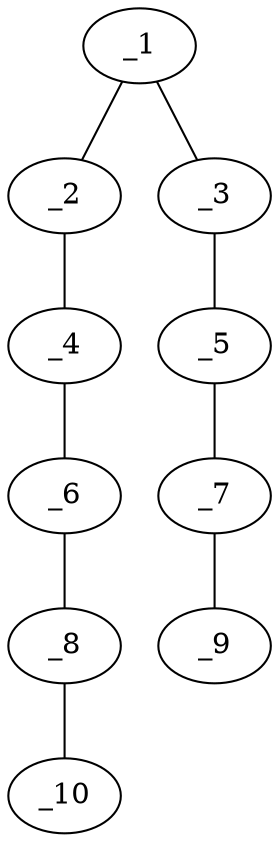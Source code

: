 graph molid116306 {
	_1	 [charge=0,
		chem=5,
		symbol="S  ",
		x="5.4641",
		y="-0.25"];
	_2	 [charge=0,
		chem=5,
		symbol="S  ",
		x="6.3301",
		y="0.25"];
	_1 -- _2	 [valence=1];
	_3	 [charge=0,
		chem=5,
		symbol="S  ",
		x="4.5981",
		y="0.25"];
	_1 -- _3	 [valence=1];
	_4	 [charge=0,
		chem=5,
		symbol="S  ",
		x="7.1962",
		y="-0.25"];
	_2 -- _4	 [valence=1];
	_5	 [charge=0,
		chem=1,
		symbol="C  ",
		x="3.7321",
		y="-0.25"];
	_3 -- _5	 [valence=1];
	_6	 [charge=0,
		chem=1,
		symbol="C  ",
		x="8.0622",
		y="0.25"];
	_4 -- _6	 [valence=1];
	_7	 [charge=0,
		chem=1,
		symbol="C  ",
		x="2.866",
		y="0.25"];
	_5 -- _7	 [valence=1];
	_8	 [charge=0,
		chem=1,
		symbol="C  ",
		x="8.9282",
		y="-0.25"];
	_6 -- _8	 [valence=1];
	_9	 [charge=0,
		chem=4,
		symbol="N  ",
		x=2,
		y="-0.25"];
	_7 -- _9	 [valence=1];
	_10	 [charge=0,
		chem=4,
		symbol="N  ",
		x="9.7942",
		y="0.25"];
	_8 -- _10	 [valence=1];
}
